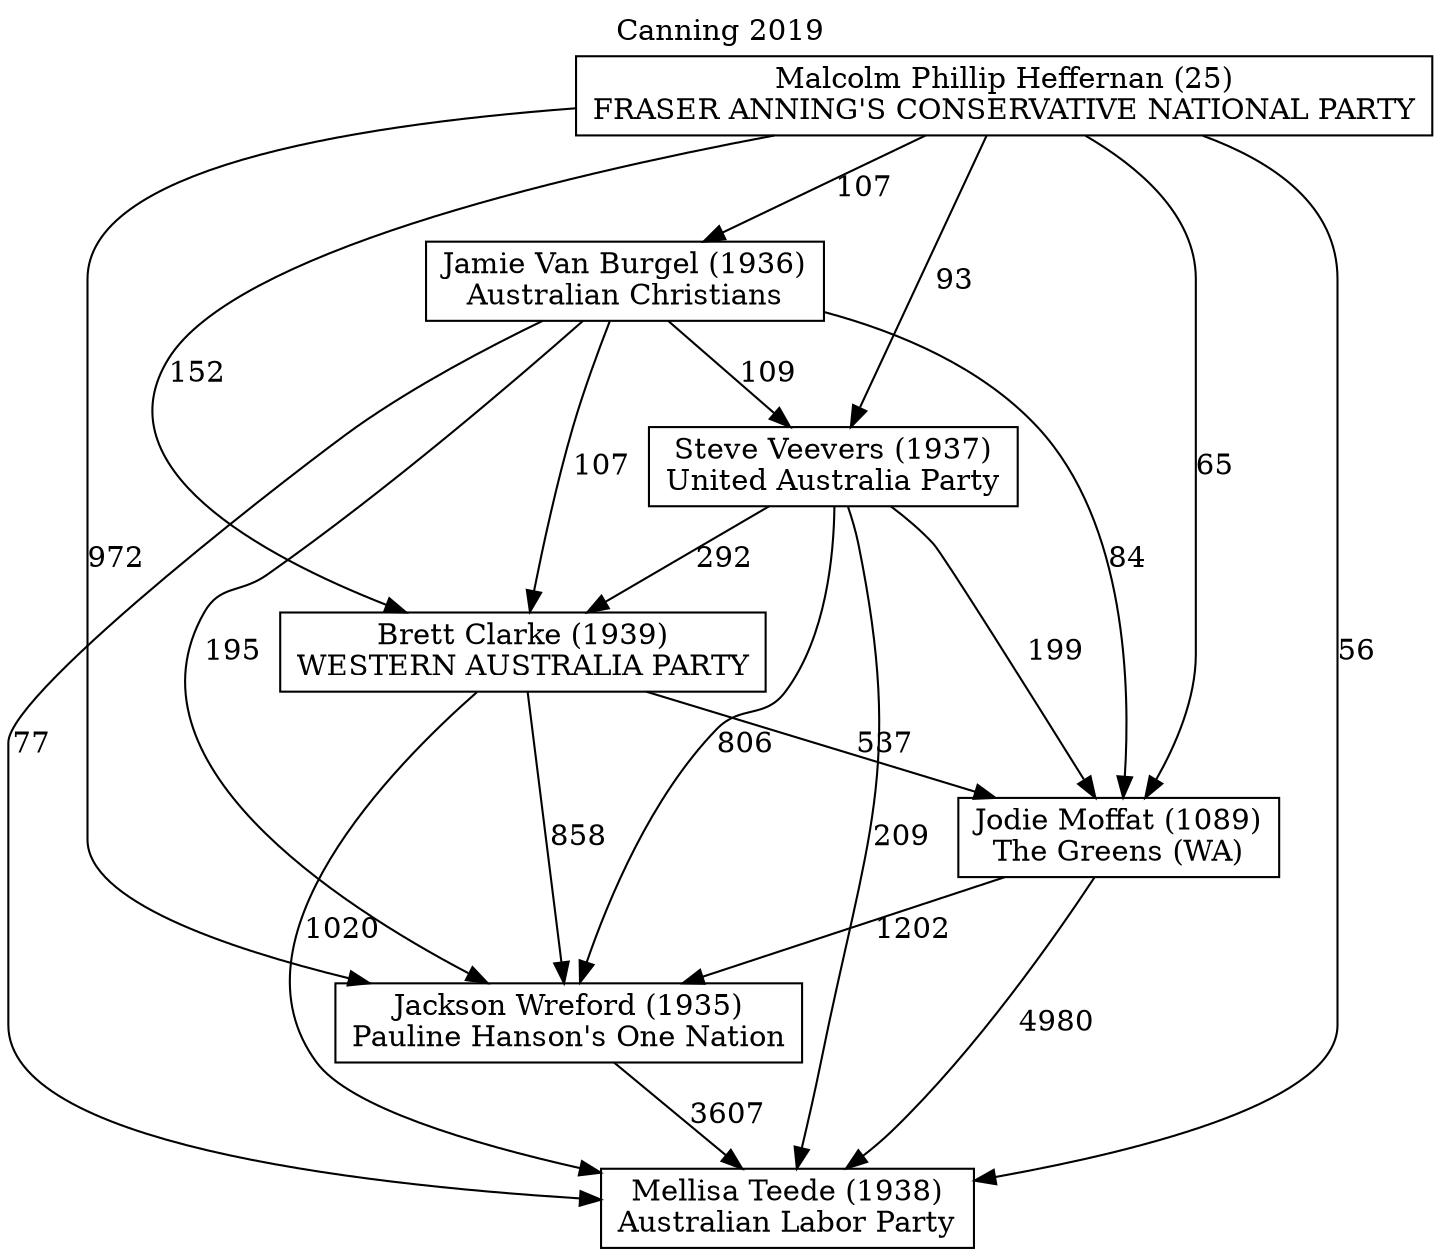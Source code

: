 // House preference flow
digraph "Mellisa Teede (1938)_Canning_2019" {
	graph [label="Canning 2019" labelloc=t mclimit=10]
	node [shape=box]
	"Brett Clarke (1939)" [label="Brett Clarke (1939)
WESTERN AUSTRALIA PARTY"]
	"Jackson Wreford (1935)" [label="Jackson Wreford (1935)
Pauline Hanson's One Nation"]
	"Jamie Van Burgel (1936)" [label="Jamie Van Burgel (1936)
Australian Christians"]
	"Jodie Moffat (1089)" [label="Jodie Moffat (1089)
The Greens (WA)"]
	"Malcolm Phillip Heffernan (25)" [label="Malcolm Phillip Heffernan (25)
FRASER ANNING'S CONSERVATIVE NATIONAL PARTY"]
	"Mellisa Teede (1938)" [label="Mellisa Teede (1938)
Australian Labor Party"]
	"Steve Veevers (1937)" [label="Steve Veevers (1937)
United Australia Party"]
	"Brett Clarke (1939)" -> "Jackson Wreford (1935)" [label=858]
	"Brett Clarke (1939)" -> "Jodie Moffat (1089)" [label=537]
	"Brett Clarke (1939)" -> "Mellisa Teede (1938)" [label=1020]
	"Jackson Wreford (1935)" -> "Mellisa Teede (1938)" [label=3607]
	"Jamie Van Burgel (1936)" -> "Brett Clarke (1939)" [label=107]
	"Jamie Van Burgel (1936)" -> "Jackson Wreford (1935)" [label=195]
	"Jamie Van Burgel (1936)" -> "Jodie Moffat (1089)" [label=84]
	"Jamie Van Burgel (1936)" -> "Mellisa Teede (1938)" [label=77]
	"Jamie Van Burgel (1936)" -> "Steve Veevers (1937)" [label=109]
	"Jodie Moffat (1089)" -> "Jackson Wreford (1935)" [label=1202]
	"Jodie Moffat (1089)" -> "Mellisa Teede (1938)" [label=4980]
	"Malcolm Phillip Heffernan (25)" -> "Brett Clarke (1939)" [label=152]
	"Malcolm Phillip Heffernan (25)" -> "Jackson Wreford (1935)" [label=972]
	"Malcolm Phillip Heffernan (25)" -> "Jamie Van Burgel (1936)" [label=107]
	"Malcolm Phillip Heffernan (25)" -> "Jodie Moffat (1089)" [label=65]
	"Malcolm Phillip Heffernan (25)" -> "Mellisa Teede (1938)" [label=56]
	"Malcolm Phillip Heffernan (25)" -> "Steve Veevers (1937)" [label=93]
	"Steve Veevers (1937)" -> "Brett Clarke (1939)" [label=292]
	"Steve Veevers (1937)" -> "Jackson Wreford (1935)" [label=806]
	"Steve Veevers (1937)" -> "Jodie Moffat (1089)" [label=199]
	"Steve Veevers (1937)" -> "Mellisa Teede (1938)" [label=209]
}
